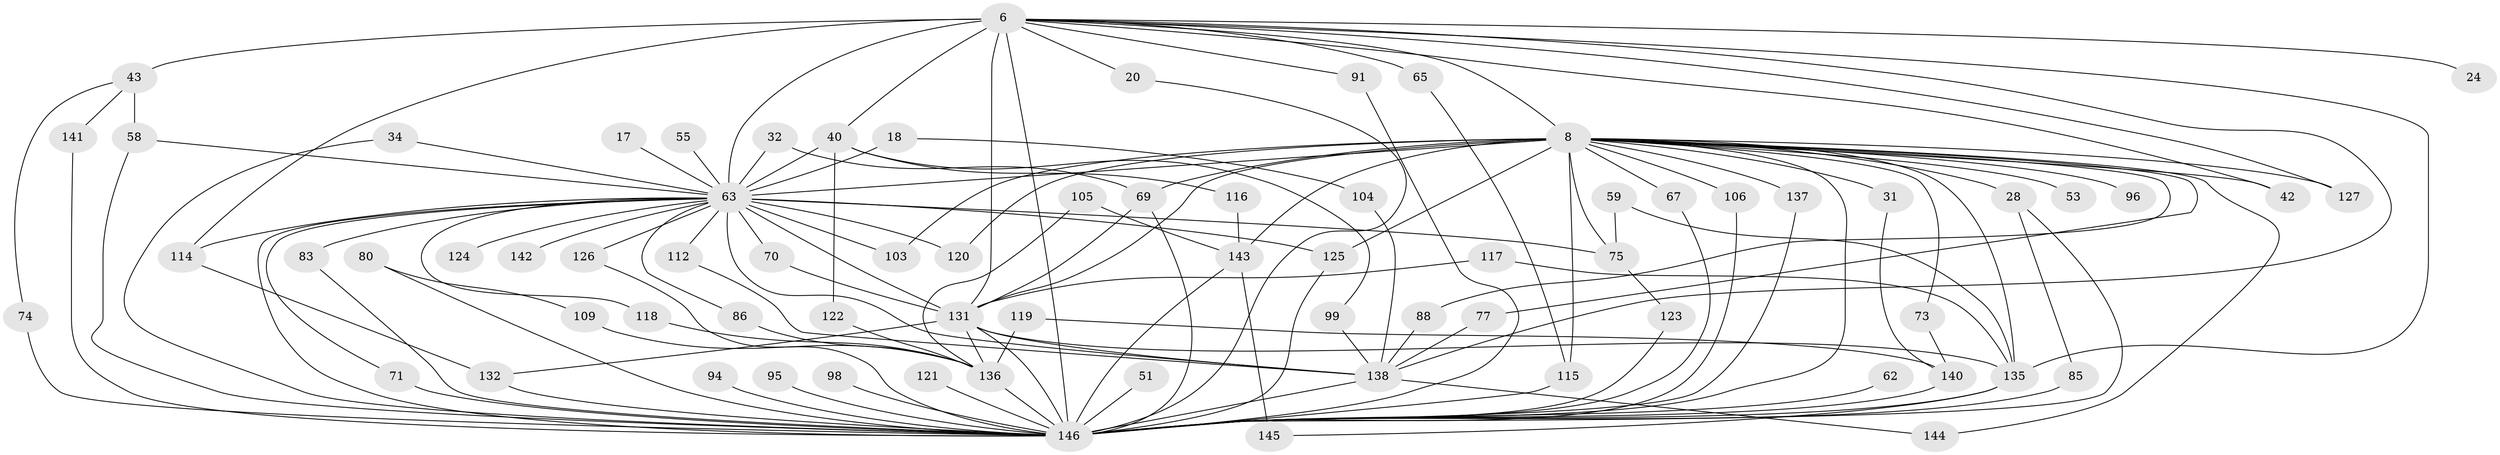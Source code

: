 // original degree distribution, {26: 0.00684931506849315, 15: 0.00684931506849315, 30: 0.00684931506849315, 27: 0.00684931506849315, 22: 0.00684931506849315, 23: 0.00684931506849315, 28: 0.00684931506849315, 21: 0.00684931506849315, 17: 0.00684931506849315, 37: 0.00684931506849315, 9: 0.00684931506849315, 8: 0.00684931506849315, 7: 0.0136986301369863, 5: 0.04794520547945205, 6: 0.03424657534246575, 3: 0.1780821917808219, 2: 0.5547945205479452, 4: 0.08904109589041095}
// Generated by graph-tools (version 1.1) at 2025/43/03/09/25 04:43:02]
// undirected, 73 vertices, 137 edges
graph export_dot {
graph [start="1"]
  node [color=gray90,style=filled];
  6 [super="+5"];
  8 [super="+7"];
  17;
  18;
  20;
  24;
  28;
  31;
  32;
  34;
  40 [super="+15"];
  42;
  43;
  51;
  53;
  55;
  58 [super="+46"];
  59;
  62 [super="+19"];
  63 [super="+14+27+4"];
  65;
  67;
  69 [super="+50"];
  70;
  71 [super="+48"];
  73;
  74;
  75 [super="+49"];
  77;
  80;
  83;
  85 [super="+37+33"];
  86;
  88;
  91;
  94;
  95;
  96;
  98;
  99;
  103;
  104;
  105;
  106;
  109;
  112;
  114 [super="+44"];
  115 [super="+78"];
  116;
  117 [super="+92"];
  118;
  119;
  120;
  121;
  122;
  123;
  124;
  125 [super="+16+61"];
  126;
  127 [super="+38"];
  131 [super="+56+107+97+111+110"];
  132 [super="+90"];
  135 [super="+134+81+76+87"];
  136 [super="+66+130"];
  137;
  138 [super="+47+133+102"];
  140 [super="+21"];
  141;
  142;
  143 [super="+84"];
  144;
  145;
  146 [super="+113+45+139+128+129+10"];
  6 -- 8 [weight=4];
  6 -- 20;
  6 -- 43 [weight=2];
  6 -- 91;
  6 -- 131 [weight=7];
  6 -- 65;
  6 -- 135 [weight=5];
  6 -- 24;
  6 -- 42;
  6 -- 40;
  6 -- 127;
  6 -- 138 [weight=4];
  6 -- 114;
  6 -- 63 [weight=5];
  6 -- 146 [weight=6];
  8 -- 28 [weight=2];
  8 -- 53 [weight=2];
  8 -- 77;
  8 -- 96 [weight=2];
  8 -- 106;
  8 -- 127;
  8 -- 137;
  8 -- 144;
  8 -- 67;
  8 -- 73;
  8 -- 143 [weight=2];
  8 -- 88;
  8 -- 31;
  8 -- 103;
  8 -- 42;
  8 -- 120;
  8 -- 75;
  8 -- 135;
  8 -- 125 [weight=2];
  8 -- 63 [weight=5];
  8 -- 69 [weight=2];
  8 -- 146 [weight=6];
  8 -- 115 [weight=2];
  8 -- 131 [weight=4];
  17 -- 63 [weight=2];
  18 -- 104;
  18 -- 63 [weight=2];
  20 -- 146;
  28 -- 85;
  28 -- 146;
  31 -- 140;
  32 -- 69;
  32 -- 63;
  34 -- 63;
  34 -- 146;
  40 -- 99;
  40 -- 116;
  40 -- 122;
  40 -- 63 [weight=2];
  43 -- 74;
  43 -- 141;
  43 -- 58;
  51 -- 146 [weight=2];
  55 -- 63;
  58 -- 63;
  58 -- 146;
  59 -- 75;
  59 -- 135;
  62 -- 146 [weight=2];
  63 -- 131 [weight=8];
  63 -- 70;
  63 -- 71;
  63 -- 138 [weight=2];
  63 -- 75 [weight=2];
  63 -- 142 [weight=2];
  63 -- 146 [weight=6];
  63 -- 83;
  63 -- 86;
  63 -- 103;
  63 -- 112;
  63 -- 114;
  63 -- 118;
  63 -- 120;
  63 -- 124 [weight=2];
  63 -- 125;
  63 -- 126;
  65 -- 115;
  67 -- 146;
  69 -- 146 [weight=2];
  69 -- 131;
  70 -- 131;
  71 -- 146 [weight=3];
  73 -- 140;
  74 -- 146;
  75 -- 123;
  77 -- 138;
  80 -- 109;
  80 -- 146 [weight=2];
  83 -- 146;
  85 -- 146 [weight=3];
  86 -- 136;
  88 -- 138;
  91 -- 146;
  94 -- 146 [weight=2];
  95 -- 146;
  98 -- 146;
  99 -- 138;
  104 -- 138;
  105 -- 143;
  105 -- 136;
  106 -- 146;
  109 -- 136;
  112 -- 138;
  114 -- 132;
  115 -- 146 [weight=4];
  116 -- 143;
  117 -- 135;
  117 -- 131 [weight=2];
  118 -- 136;
  119 -- 136;
  119 -- 140;
  121 -- 146 [weight=2];
  122 -- 136;
  123 -- 146;
  125 -- 146;
  126 -- 146;
  131 -- 146 [weight=10];
  131 -- 132 [weight=2];
  131 -- 135;
  131 -- 136;
  131 -- 138;
  132 -- 146;
  135 -- 145;
  135 -- 146 [weight=3];
  136 -- 146 [weight=4];
  137 -- 146;
  138 -- 144;
  138 -- 146 [weight=2];
  140 -- 146 [weight=6];
  141 -- 146;
  143 -- 145;
  143 -- 146;
}
